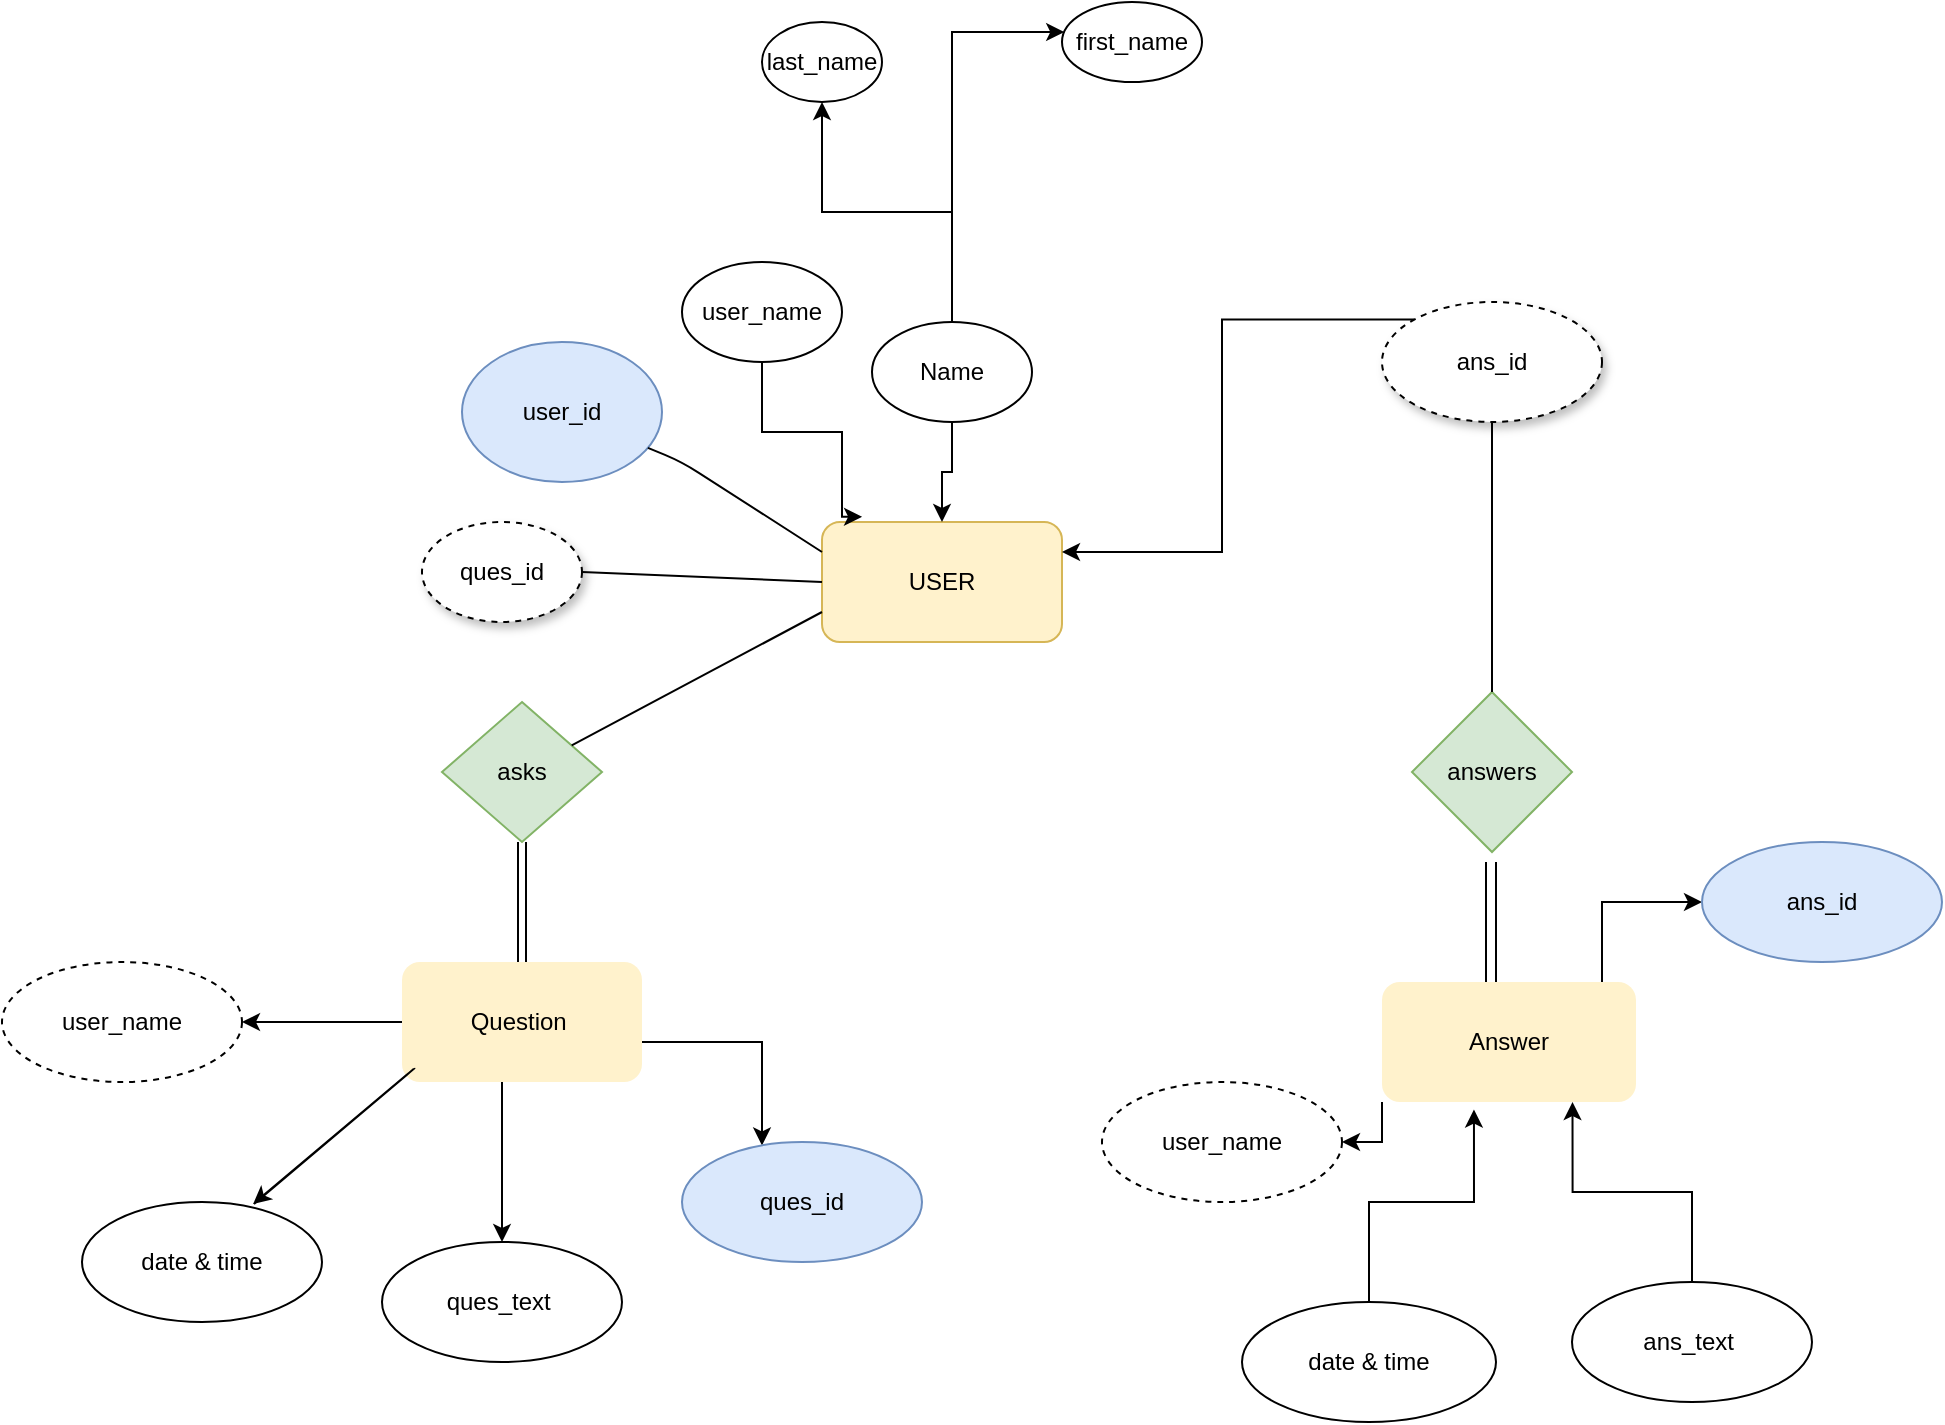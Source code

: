 <mxfile version="14.8.4" type="github">
  <diagram id="R2lEEEUBdFMjLlhIrx00" name="Page-1">
    <mxGraphModel dx="2142" dy="1683" grid="1" gridSize="10" guides="1" tooltips="1" connect="1" arrows="1" fold="1" page="1" pageScale="1" pageWidth="850" pageHeight="1100" math="0" shadow="0" extFonts="Permanent Marker^https://fonts.googleapis.com/css?family=Permanent+Marker">
      <root>
        <mxCell id="0" />
        <mxCell id="1" parent="0" />
        <mxCell id="eFKBSbeL_RVfUrZuhsc8-1" value="USER" style="rounded=1;whiteSpace=wrap;html=1;fillColor=#fff2cc;strokeColor=#d6b656;" vertex="1" parent="1">
          <mxGeometry x="360" y="170" width="120" height="60" as="geometry" />
        </mxCell>
        <mxCell id="eFKBSbeL_RVfUrZuhsc8-45" value="" style="edgeStyle=orthogonalEdgeStyle;rounded=0;orthogonalLoop=1;jettySize=auto;html=1;shadow=0;" edge="1" parent="1" source="eFKBSbeL_RVfUrZuhsc8-3" target="eFKBSbeL_RVfUrZuhsc8-44">
          <mxGeometry relative="1" as="geometry" />
        </mxCell>
        <mxCell id="eFKBSbeL_RVfUrZuhsc8-47" value="" style="edgeStyle=orthogonalEdgeStyle;rounded=0;orthogonalLoop=1;jettySize=auto;html=1;shadow=0;" edge="1" parent="1" source="eFKBSbeL_RVfUrZuhsc8-3" target="eFKBSbeL_RVfUrZuhsc8-46">
          <mxGeometry relative="1" as="geometry">
            <Array as="points">
              <mxPoint x="200" y="490" />
              <mxPoint x="200" y="490" />
            </Array>
          </mxGeometry>
        </mxCell>
        <mxCell id="eFKBSbeL_RVfUrZuhsc8-49" value="" style="edgeStyle=orthogonalEdgeStyle;rounded=0;orthogonalLoop=1;jettySize=auto;html=1;shadow=0;" edge="1" parent="1" source="eFKBSbeL_RVfUrZuhsc8-3" target="eFKBSbeL_RVfUrZuhsc8-48">
          <mxGeometry relative="1" as="geometry">
            <Array as="points">
              <mxPoint x="330" y="430" />
            </Array>
          </mxGeometry>
        </mxCell>
        <mxCell id="eFKBSbeL_RVfUrZuhsc8-3" value="Question&lt;span style=&quot;white-space: pre&quot;&gt;	&lt;/span&gt;" style="rounded=1;whiteSpace=wrap;html=1;fillColor=#fff2cc;strokeColor=none;" vertex="1" parent="1">
          <mxGeometry x="150" y="390" width="120" height="60" as="geometry" />
        </mxCell>
        <mxCell id="eFKBSbeL_RVfUrZuhsc8-17" value="ques_id" style="ellipse;whiteSpace=wrap;html=1;dashed=1;shadow=1;" vertex="1" parent="1">
          <mxGeometry x="160" y="170" width="80" height="50" as="geometry" />
        </mxCell>
        <mxCell id="eFKBSbeL_RVfUrZuhsc8-35" style="edgeStyle=orthogonalEdgeStyle;rounded=0;orthogonalLoop=1;jettySize=auto;html=1;entryX=0.167;entryY=-0.043;entryDx=0;entryDy=0;entryPerimeter=0;shadow=0;" edge="1" parent="1" source="eFKBSbeL_RVfUrZuhsc8-18" target="eFKBSbeL_RVfUrZuhsc8-1">
          <mxGeometry relative="1" as="geometry">
            <Array as="points">
              <mxPoint x="330" y="125" />
              <mxPoint x="370" y="125" />
            </Array>
          </mxGeometry>
        </mxCell>
        <mxCell id="eFKBSbeL_RVfUrZuhsc8-18" value="user_name" style="ellipse;whiteSpace=wrap;html=1;" vertex="1" parent="1">
          <mxGeometry x="290" y="40" width="80" height="50" as="geometry" />
        </mxCell>
        <mxCell id="eFKBSbeL_RVfUrZuhsc8-26" value="" style="edgeStyle=orthogonalEdgeStyle;rounded=0;orthogonalLoop=1;jettySize=auto;html=1;" edge="1" parent="1" source="eFKBSbeL_RVfUrZuhsc8-19" target="eFKBSbeL_RVfUrZuhsc8-1">
          <mxGeometry relative="1" as="geometry" />
        </mxCell>
        <mxCell id="eFKBSbeL_RVfUrZuhsc8-70" value="" style="edgeStyle=orthogonalEdgeStyle;rounded=0;orthogonalLoop=1;jettySize=auto;html=1;shadow=0;" edge="1" parent="1" source="eFKBSbeL_RVfUrZuhsc8-19" target="eFKBSbeL_RVfUrZuhsc8-69">
          <mxGeometry relative="1" as="geometry">
            <Array as="points">
              <mxPoint x="425" y="-75" />
            </Array>
          </mxGeometry>
        </mxCell>
        <mxCell id="eFKBSbeL_RVfUrZuhsc8-75" style="edgeStyle=orthogonalEdgeStyle;rounded=0;orthogonalLoop=1;jettySize=auto;html=1;shadow=0;" edge="1" parent="1" source="eFKBSbeL_RVfUrZuhsc8-19" target="eFKBSbeL_RVfUrZuhsc8-72">
          <mxGeometry relative="1" as="geometry">
            <mxPoint x="410" y="-90" as="targetPoint" />
          </mxGeometry>
        </mxCell>
        <mxCell id="eFKBSbeL_RVfUrZuhsc8-19" value="Name" style="ellipse;whiteSpace=wrap;html=1;" vertex="1" parent="1">
          <mxGeometry x="385" y="70" width="80" height="50" as="geometry" />
        </mxCell>
        <mxCell id="eFKBSbeL_RVfUrZuhsc8-27" style="edgeStyle=orthogonalEdgeStyle;rounded=0;orthogonalLoop=1;jettySize=auto;html=1;exitX=0;exitY=0;exitDx=0;exitDy=0;entryX=1;entryY=0.25;entryDx=0;entryDy=0;" edge="1" parent="1" source="eFKBSbeL_RVfUrZuhsc8-20" target="eFKBSbeL_RVfUrZuhsc8-1">
          <mxGeometry relative="1" as="geometry">
            <mxPoint x="480" y="180" as="targetPoint" />
          </mxGeometry>
        </mxCell>
        <mxCell id="eFKBSbeL_RVfUrZuhsc8-20" value="ans_id" style="ellipse;whiteSpace=wrap;html=1;dashed=1;shadow=1;" vertex="1" parent="1">
          <mxGeometry x="640" y="60" width="110" height="60" as="geometry" />
        </mxCell>
        <mxCell id="eFKBSbeL_RVfUrZuhsc8-37" value="" style="edgeStyle=orthogonalEdgeStyle;rounded=0;orthogonalLoop=1;jettySize=auto;html=1;shadow=0;shape=link;" edge="1" parent="1" source="eFKBSbeL_RVfUrZuhsc8-31" target="eFKBSbeL_RVfUrZuhsc8-3">
          <mxGeometry relative="1" as="geometry" />
        </mxCell>
        <mxCell id="eFKBSbeL_RVfUrZuhsc8-31" value="asks" style="rhombus;whiteSpace=wrap;html=1;shadow=0;fillColor=#d5e8d4;strokeColor=#82b366;" vertex="1" parent="1">
          <mxGeometry x="170" y="260" width="80" height="70" as="geometry" />
        </mxCell>
        <mxCell id="eFKBSbeL_RVfUrZuhsc8-32" value="answers" style="rhombus;whiteSpace=wrap;html=1;shadow=0;fillColor=#d5e8d4;strokeColor=#82b366;" vertex="1" parent="1">
          <mxGeometry x="655" y="255" width="80" height="80" as="geometry" />
        </mxCell>
        <mxCell id="eFKBSbeL_RVfUrZuhsc8-34" value="" style="endArrow=none;html=1;shadow=0;entryX=0;entryY=0.5;entryDx=0;entryDy=0;exitX=1;exitY=0.5;exitDx=0;exitDy=0;" edge="1" parent="1" source="eFKBSbeL_RVfUrZuhsc8-17" target="eFKBSbeL_RVfUrZuhsc8-1">
          <mxGeometry width="50" height="50" relative="1" as="geometry">
            <mxPoint x="290" y="200" as="sourcePoint" />
            <mxPoint x="340" y="150" as="targetPoint" />
          </mxGeometry>
        </mxCell>
        <mxCell id="eFKBSbeL_RVfUrZuhsc8-38" value="" style="endArrow=none;html=1;shadow=0;exitX=0;exitY=0.75;exitDx=0;exitDy=0;" edge="1" parent="1" source="eFKBSbeL_RVfUrZuhsc8-1" target="eFKBSbeL_RVfUrZuhsc8-31">
          <mxGeometry width="50" height="50" relative="1" as="geometry">
            <mxPoint x="370" y="320" as="sourcePoint" />
            <mxPoint x="420" y="270" as="targetPoint" />
            <Array as="points" />
          </mxGeometry>
        </mxCell>
        <mxCell id="eFKBSbeL_RVfUrZuhsc8-39" value="" style="edgeStyle=orthogonalEdgeStyle;rounded=0;orthogonalLoop=1;jettySize=auto;html=1;shadow=0;shape=link;width=5;" edge="1" parent="1">
          <mxGeometry relative="1" as="geometry">
            <mxPoint x="694.5" y="340" as="sourcePoint" />
            <mxPoint x="694.5" y="400" as="targetPoint" />
            <Array as="points">
              <mxPoint x="694.5" y="350" />
              <mxPoint x="694.5" y="350" />
            </Array>
          </mxGeometry>
        </mxCell>
        <mxCell id="eFKBSbeL_RVfUrZuhsc8-40" value="" style="endArrow=none;html=1;shadow=0;entryX=0.5;entryY=0;entryDx=0;entryDy=0;exitX=0.5;exitY=1;exitDx=0;exitDy=0;" edge="1" parent="1" source="eFKBSbeL_RVfUrZuhsc8-20" target="eFKBSbeL_RVfUrZuhsc8-32">
          <mxGeometry width="50" height="50" relative="1" as="geometry">
            <mxPoint x="680" y="130" as="sourcePoint" />
            <mxPoint x="489.999" y="195.176" as="targetPoint" />
            <Array as="points">
              <mxPoint x="695" y="150" />
            </Array>
          </mxGeometry>
        </mxCell>
        <mxCell id="eFKBSbeL_RVfUrZuhsc8-41" value="user_id" style="ellipse;whiteSpace=wrap;html=1;fillColor=#dae8fc;strokeColor=#6c8ebf;" vertex="1" parent="1">
          <mxGeometry x="180" y="80" width="100" height="70" as="geometry" />
        </mxCell>
        <mxCell id="eFKBSbeL_RVfUrZuhsc8-43" value="" style="endArrow=none;html=1;shadow=0;entryX=0;entryY=0.25;entryDx=0;entryDy=0;" edge="1" parent="1" source="eFKBSbeL_RVfUrZuhsc8-41" target="eFKBSbeL_RVfUrZuhsc8-1">
          <mxGeometry width="50" height="50" relative="1" as="geometry">
            <mxPoint x="260" y="160" as="sourcePoint" />
            <mxPoint x="310" y="110" as="targetPoint" />
            <Array as="points">
              <mxPoint x="290" y="140" />
            </Array>
          </mxGeometry>
        </mxCell>
        <mxCell id="eFKBSbeL_RVfUrZuhsc8-44" value="user_name" style="ellipse;whiteSpace=wrap;html=1;rounded=1;dashed=1;" vertex="1" parent="1">
          <mxGeometry x="-50" y="390" width="120" height="60" as="geometry" />
        </mxCell>
        <mxCell id="eFKBSbeL_RVfUrZuhsc8-46" value="ques_text&amp;nbsp;" style="ellipse;whiteSpace=wrap;html=1;rounded=1;" vertex="1" parent="1">
          <mxGeometry x="140" y="530" width="120" height="60" as="geometry" />
        </mxCell>
        <mxCell id="eFKBSbeL_RVfUrZuhsc8-48" value="ques_id" style="ellipse;whiteSpace=wrap;html=1;rounded=1;fillColor=#dae8fc;strokeColor=#6c8ebf;" vertex="1" parent="1">
          <mxGeometry x="290" y="480" width="120" height="60" as="geometry" />
        </mxCell>
        <mxCell id="eFKBSbeL_RVfUrZuhsc8-50" value="date &amp;amp; time" style="ellipse;whiteSpace=wrap;html=1;rounded=1;" vertex="1" parent="1">
          <mxGeometry x="-10" y="510" width="120" height="60" as="geometry" />
        </mxCell>
        <mxCell id="eFKBSbeL_RVfUrZuhsc8-52" value="" style="endArrow=classic;html=1;shadow=0;entryX=0.713;entryY=0.017;entryDx=0;entryDy=0;entryPerimeter=0;" edge="1" parent="1" target="eFKBSbeL_RVfUrZuhsc8-50">
          <mxGeometry width="50" height="50" relative="1" as="geometry">
            <mxPoint x="76" y="511" as="sourcePoint" />
            <mxPoint x="120" y="460" as="targetPoint" />
            <Array as="points">
              <mxPoint x="160" y="440" />
            </Array>
          </mxGeometry>
        </mxCell>
        <mxCell id="eFKBSbeL_RVfUrZuhsc8-53" value="" style="edgeStyle=orthogonalEdgeStyle;rounded=0;orthogonalLoop=1;jettySize=auto;html=1;shadow=0;" edge="1" source="eFKBSbeL_RVfUrZuhsc8-56" target="eFKBSbeL_RVfUrZuhsc8-57" parent="1">
          <mxGeometry relative="1" as="geometry">
            <Array as="points">
              <mxPoint x="640" y="480" />
            </Array>
          </mxGeometry>
        </mxCell>
        <mxCell id="eFKBSbeL_RVfUrZuhsc8-55" value="" style="edgeStyle=orthogonalEdgeStyle;rounded=0;orthogonalLoop=1;jettySize=auto;html=1;shadow=0;" edge="1" source="eFKBSbeL_RVfUrZuhsc8-56" target="eFKBSbeL_RVfUrZuhsc8-59" parent="1">
          <mxGeometry relative="1" as="geometry">
            <Array as="points">
              <mxPoint x="750" y="430" />
            </Array>
          </mxGeometry>
        </mxCell>
        <mxCell id="eFKBSbeL_RVfUrZuhsc8-56" value="Answer" style="rounded=1;whiteSpace=wrap;html=1;fillColor=#fff2cc;strokeColor=none;" vertex="1" parent="1">
          <mxGeometry x="640" y="400" width="127" height="60" as="geometry" />
        </mxCell>
        <mxCell id="eFKBSbeL_RVfUrZuhsc8-57" value="user_name" style="ellipse;whiteSpace=wrap;html=1;rounded=1;dashed=1;" vertex="1" parent="1">
          <mxGeometry x="500" y="450" width="120" height="60" as="geometry" />
        </mxCell>
        <mxCell id="eFKBSbeL_RVfUrZuhsc8-65" style="edgeStyle=orthogonalEdgeStyle;rounded=0;orthogonalLoop=1;jettySize=auto;html=1;entryX=0.75;entryY=1;entryDx=0;entryDy=0;shadow=0;" edge="1" parent="1" source="eFKBSbeL_RVfUrZuhsc8-58" target="eFKBSbeL_RVfUrZuhsc8-56">
          <mxGeometry relative="1" as="geometry" />
        </mxCell>
        <mxCell id="eFKBSbeL_RVfUrZuhsc8-58" value="ans_text&amp;nbsp;" style="ellipse;whiteSpace=wrap;html=1;rounded=1;" vertex="1" parent="1">
          <mxGeometry x="735" y="550" width="120" height="60" as="geometry" />
        </mxCell>
        <mxCell id="eFKBSbeL_RVfUrZuhsc8-59" value="ans_id" style="ellipse;whiteSpace=wrap;html=1;rounded=1;fillColor=#dae8fc;strokeColor=#6c8ebf;" vertex="1" parent="1">
          <mxGeometry x="800" y="330" width="120" height="60" as="geometry" />
        </mxCell>
        <mxCell id="eFKBSbeL_RVfUrZuhsc8-64" style="edgeStyle=orthogonalEdgeStyle;rounded=0;orthogonalLoop=1;jettySize=auto;html=1;entryX=0.362;entryY=1.063;entryDx=0;entryDy=0;entryPerimeter=0;shadow=0;" edge="1" parent="1" source="eFKBSbeL_RVfUrZuhsc8-60" target="eFKBSbeL_RVfUrZuhsc8-56">
          <mxGeometry relative="1" as="geometry" />
        </mxCell>
        <mxCell id="eFKBSbeL_RVfUrZuhsc8-60" value="date &amp;amp; time" style="ellipse;whiteSpace=wrap;html=1;rounded=1;" vertex="1" parent="1">
          <mxGeometry x="570" y="560" width="127" height="60" as="geometry" />
        </mxCell>
        <mxCell id="eFKBSbeL_RVfUrZuhsc8-69" value="first_name" style="ellipse;whiteSpace=wrap;html=1;" vertex="1" parent="1">
          <mxGeometry x="480" y="-90" width="70" height="40" as="geometry" />
        </mxCell>
        <mxCell id="eFKBSbeL_RVfUrZuhsc8-72" value="last_name" style="ellipse;whiteSpace=wrap;html=1;" vertex="1" parent="1">
          <mxGeometry x="330" y="-80" width="60" height="40" as="geometry" />
        </mxCell>
      </root>
    </mxGraphModel>
  </diagram>
</mxfile>

